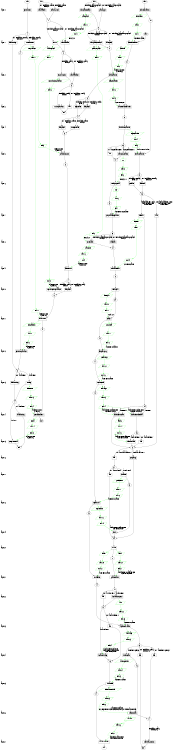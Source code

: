 digraph state_graph {
	rankdir=TB;
	size="8,5;"
	
	/* Layers */
	layer_0 [shape=plaintext, label="layer 0"];
	layer_0_b [style=invis, shape=point];
	layer_0_a [style=invis, shape=point];
	layer_0_b -> layer_0 [style=invis];
	layer_0 -> layer_0_a [style=invis];
	layer_1 [shape=plaintext, label="layer 1"];
	layer_1_b [style=invis, shape=point];
	layer_1_a [style=invis, shape=point];
	layer_1_b -> layer_1 [style=invis];
	layer_1 -> layer_1_a [style=invis];
	layer_0_a -> layer_1_b [style=invis];
	layer_2 [shape=plaintext, label="layer 2"];
	layer_2_b [style=invis, shape=point];
	layer_2_a [style=invis, shape=point];
	layer_2_b -> layer_2 [style=invis];
	layer_2 -> layer_2_a [style=invis];
	layer_1_a -> layer_2_b [style=invis];
	layer_3 [shape=plaintext, label="layer 3"];
	layer_3_b [style=invis, shape=point];
	layer_3_a [style=invis, shape=point];
	layer_3_b -> layer_3 [style=invis];
	layer_3 -> layer_3_a [style=invis];
	layer_2_a -> layer_3_b [style=invis];
	layer_4 [shape=plaintext, label="layer 4"];
	layer_4_b [style=invis, shape=point];
	layer_4_a [style=invis, shape=point];
	layer_4_b -> layer_4 [style=invis];
	layer_4 -> layer_4_a [style=invis];
	layer_3_a -> layer_4_b [style=invis];
	layer_5 [shape=plaintext, label="layer 5"];
	layer_5_b [style=invis, shape=point];
	layer_5_a [style=invis, shape=point];
	layer_5_b -> layer_5 [style=invis];
	layer_5 -> layer_5_a [style=invis];
	layer_4_a -> layer_5_b [style=invis];
	layer_6 [shape=plaintext, label="layer 6"];
	layer_6_b [style=invis, shape=point];
	layer_6_a [style=invis, shape=point];
	layer_6_b -> layer_6 [style=invis];
	layer_6 -> layer_6_a [style=invis];
	layer_5_a -> layer_6_b [style=invis];
	layer_7 [shape=plaintext, label="layer 7"];
	layer_7_b [style=invis, shape=point];
	layer_7_a [style=invis, shape=point];
	layer_7_b -> layer_7 [style=invis];
	layer_7 -> layer_7_a [style=invis];
	layer_6_a -> layer_7_b [style=invis];
	layer_8 [shape=plaintext, label="layer 8"];
	layer_8_b [style=invis, shape=point];
	layer_8_a [style=invis, shape=point];
	layer_8_b -> layer_8 [style=invis];
	layer_8 -> layer_8_a [style=invis];
	layer_7_a -> layer_8_b [style=invis];
	layer_9 [shape=plaintext, label="layer 9"];
	layer_9_b [style=invis, shape=point];
	layer_9_a [style=invis, shape=point];
	layer_9_b -> layer_9 [style=invis];
	layer_9 -> layer_9_a [style=invis];
	layer_8_a -> layer_9_b [style=invis];
	layer_10 [shape=plaintext, label="layer 10"];
	layer_10_b [style=invis, shape=point];
	layer_10_a [style=invis, shape=point];
	layer_10_b -> layer_10 [style=invis];
	layer_10 -> layer_10_a [style=invis];
	layer_9_a -> layer_10_b [style=invis];
	layer_11 [shape=plaintext, label="layer 11"];
	layer_11_b [style=invis, shape=point];
	layer_11_a [style=invis, shape=point];
	layer_11_b -> layer_11 [style=invis];
	layer_11 -> layer_11_a [style=invis];
	layer_10_a -> layer_11_b [style=invis];
	layer_12 [shape=plaintext, label="layer 12"];
	layer_12_b [style=invis, shape=point];
	layer_12_a [style=invis, shape=point];
	layer_12_b -> layer_12 [style=invis];
	layer_12 -> layer_12_a [style=invis];
	layer_11_a -> layer_12_b [style=invis];
	layer_13 [shape=plaintext, label="layer 13"];
	layer_13_b [style=invis, shape=point];
	layer_13_a [style=invis, shape=point];
	layer_13_b -> layer_13 [style=invis];
	layer_13 -> layer_13_a [style=invis];
	layer_12_a -> layer_13_b [style=invis];
	layer_14 [shape=plaintext, label="layer 14"];
	layer_14_b [style=invis, shape=point];
	layer_14_a [style=invis, shape=point];
	layer_14_b -> layer_14 [style=invis];
	layer_14 -> layer_14_a [style=invis];
	layer_13_a -> layer_14_b [style=invis];
	layer_15 [shape=plaintext, label="layer 15"];
	layer_15_b [style=invis, shape=point];
	layer_15_a [style=invis, shape=point];
	layer_15_b -> layer_15 [style=invis];
	layer_15 -> layer_15_a [style=invis];
	layer_14_a -> layer_15_b [style=invis];
	layer_16 [shape=plaintext, label="layer 16"];
	layer_16_b [style=invis, shape=point];
	layer_16_a [style=invis, shape=point];
	layer_16_b -> layer_16 [style=invis];
	layer_16 -> layer_16_a [style=invis];
	layer_15_a -> layer_16_b [style=invis];
	layer_17 [shape=plaintext, label="layer 17"];
	layer_17_b [style=invis, shape=point];
	layer_17_a [style=invis, shape=point];
	layer_17_b -> layer_17 [style=invis];
	layer_17 -> layer_17_a [style=invis];
	layer_16_a -> layer_17_b [style=invis];
	layer_18 [shape=plaintext, label="layer 18"];
	layer_18_b [style=invis, shape=point];
	layer_18_a [style=invis, shape=point];
	layer_18_b -> layer_18 [style=invis];
	layer_18 -> layer_18_a [style=invis];
	layer_17_a -> layer_18_b [style=invis];
	layer_19 [shape=plaintext, label="layer 19"];
	layer_19_b [style=invis, shape=point];
	layer_19_a [style=invis, shape=point];
	layer_19_b -> layer_19 [style=invis];
	layer_19 -> layer_19_a [style=invis];
	layer_18_a -> layer_19_b [style=invis];
	layer_20 [shape=plaintext, label="layer 20"];
	layer_20_b [style=invis, shape=point];
	layer_20_a [style=invis, shape=point];
	layer_20_b -> layer_20 [style=invis];
	layer_20 -> layer_20_a [style=invis];
	layer_19_a -> layer_20_b [style=invis];
	layer_21 [shape=plaintext, label="layer 21"];
	layer_21_b [style=invis, shape=point];
	layer_21_a [style=invis, shape=point];
	layer_21_b -> layer_21 [style=invis];
	layer_21 -> layer_21_a [style=invis];
	layer_20_a -> layer_21_b [style=invis];
	layer_22 [shape=plaintext, label="layer 22"];
	layer_22_b [style=invis, shape=point];
	layer_22_a [style=invis, shape=point];
	layer_22_b -> layer_22 [style=invis];
	layer_22 -> layer_22_a [style=invis];
	layer_21_a -> layer_22_b [style=invis];
	layer_23 [shape=plaintext, label="layer 23"];
	layer_23_b [style=invis, shape=point];
	layer_23_a [style=invis, shape=point];
	layer_23_b -> layer_23 [style=invis];
	layer_23 -> layer_23_a [style=invis];
	layer_22_a -> layer_23_b [style=invis];
	layer_24 [shape=plaintext, label="layer 24"];
	layer_24_b [style=invis, shape=point];
	layer_24_a [style=invis, shape=point];
	layer_24_b -> layer_24 [style=invis];
	layer_24 -> layer_24_a [style=invis];
	layer_23_a -> layer_24_b [style=invis];
	layer_25 [shape=plaintext, label="layer 25"];
	layer_25_b [style=invis, shape=point];
	layer_25_a [style=invis, shape=point];
	layer_25_b -> layer_25 [style=invis];
	layer_25 -> layer_25_a [style=invis];
	layer_24_a -> layer_25_b [style=invis];
	layer_26 [shape=plaintext, label="layer 26"];
	layer_26_b [style=invis, shape=point];
	layer_26_a [style=invis, shape=point];
	layer_26_b -> layer_26 [style=invis];
	layer_26 -> layer_26_a [style=invis];
	layer_25_a -> layer_26_b [style=invis];
	layer_27 [shape=plaintext, label="layer 27"];
	layer_27_b [style=invis, shape=point];
	layer_27_a [style=invis, shape=point];
	layer_27_b -> layer_27 [style=invis];
	layer_27 -> layer_27_a [style=invis];
	layer_26_a -> layer_27_b [style=invis];
	
	/* States */
	indv_end [label = "end"]
	indv_14 [label = "14"]
	indv_13 [label = "13"]
	indv_12 [label = "12"]
	indv_11 [label = "11"]
	indv_10 [label = "10"]
	indv_08 [label = "08"]
	indv_07 [label = "07"]
	indv_09 [label = "09"]
	indv_05 [label = "05"]
	indv_06 [label = "06"]
	indv_04 [label = "04"]
	indv_03 [label = "03"]
	indv_02 [label = "02"]
	indv_01 [label = "01"]
	indv_start [label = "start"]
	clan_end [label = "end"]
	clan_17 [label = "17"]
	clan_16 [label = "16"]
	clan_15 [label = "15"]
	clan_14 [label = "14"]
	clan_13 [label = "13"]
	clan_12 [label = "12"]
	clan_11 [label = "11"]
	clan_10 [label = "10"]
	clan_09 [label = "09"]
	clan_08 [label = "08"]
	clan_07 [label = "07"]
	clan_06 [label = "06"]
	clan_05 [label = "05"]
	clan_04 [label = "04"]
	clan_03 [label = "03"]
	clan_02 [label = "02"]
	clan_01 [label = "01"]
	clan_start [label = "start"]
	patch_end [label = "end"]
	patch_9 [label = "9"]
	patch_8 [label = "8"]
	patch_7 [label = "7"]
	patch_6 [label = "6"]
	patch_5 [label = "5"]
	patch_4 [label = "4"]
	patch_3 [label = "3"]
	patch_2 [label = "2"]
	patch_1 [label = "1"]
	patch_start [label = "start"]
	manada_guanacos_end [label = "end"]
	manada_guanacos_3 [label = "3"]
	manada_guanacos_2 [label = "2"]
	manada_guanacos_1 [label = "1"]
	manada_guanacos_start [label = "start"]
	hunting_end [label = "end"]
	hunting_4 [label = "4"]
	hunting_3 [label = "3"]
	hunting_2 [label = "2"]
	hunting_1 [label = "1"]
	hunting_start [label = "start"]
	
	/* Functions */
	indv_indvInformation_start_01 [label = "indvInformation", shape = rect]
	indv_extractcalories_01_02 [label = "extractcalories", shape = rect]
	indv_getolder_02_03 [label = "getolder", shape = rect]
	indv_idle_indv_02_03 [label = "idle_indv", shape = rect]
	indv_freeIndv_03_04 [label = "freeIndv", shape = rect]
	indv_idle_03_06 [label = "idle", shape = rect]
	indv_casamiento_female_04_05 [label = "casamiento_female", shape = rect]
	indv_casamiento_male_04_06 [label = "casamiento_male", shape = rect]
	indv_info_husband_05_06 [label = "info_husband", shape = rect]
	indv_idle_05_06 [label = "idle", shape = rect]
	indv_pregnancy_06_09 [label = "pregnancy", shape = rect]
	indv_idle_06_07 [label = "idle", shape = rect]
	indv_child_inf_07_08 [label = "child_inf", shape = rect]
	indv_idle_07_09 [label = "idle", shape = rect]
	indv_birth_08_09 [label = "birth", shape = rect]
	indv_survive_09_10 [label = "survive", shape = rect]
	indv_update_status_10_11 [label = "update_status", shape = rect]
	indv_husband_request_11_12 [label = "husband_request", shape = rect]
	indv_idle_11_12 [label = "idle", shape = rect]
	indv_local_marriage_12_13 [label = "local_marriage", shape = rect]
	indv_idle_12_13 [label = "idle", shape = rect]
	indv_dividir_info_13_14 [label = "dividir_info", shape = rect]
	indv_dividir_transfer_14_end [label = "dividir_transfer", shape = rect]
	clan_clan_Information_start_01 [label = "clan_Information", shape = rect]
	clan_clan_extract_calories_01_02 [label = "clan_extract_calories", shape = rect]
	clan_distribute_calories_02_03 [label = "distribute_calories", shape = rect]
	clan_start_cooperation_03_04 [label = "start_cooperation", shape = rect]
	clan_idle_03_04 [label = "idle", shape = rect]
	clan_send_proposal_04_05 [label = "send_proposal", shape = rect]
	clan_proposal_acceptation_05_06 [label = "proposal_acceptation", shape = rect]
	clan_move_clan_06_07 [label = "move_clan", shape = rect]
	clan_idle_clan_06_07 [label = "idle_clan", shape = rect]
	clan_marriable_indv_07_08 [label = "marriable_indv", shape = rect]
	clan_send_girls_08_09 [label = "send_girls", shape = rect]
	clan_match_09_10 [label = "match", shape = rect]
	clan_aceptar_prop_10_11 [label = "aceptar_prop", shape = rect]
	clan_recive_conf_11_12 [label = "recive_conf", shape = rect]
	clan_repartir_id_12_13 [label = "repartir_id", shape = rect]
	clan_new_leader_13_14 [label = "new_leader", shape = rect]
	clan_again_marriable_14_15 [label = "again_marriable", shape = rect]
	clan_dividir_clan_15_16 [label = "dividir_clan", shape = rect]
	clan_idle_15_17 [label = "idle", shape = rect]
	clan_creacion_clan_16_17 [label = "creacion_clan", shape = rect]
	clan_vocabulary_review_17_end [label = "vocabulary_review", shape = rect]
	clan_idle_15_end [label = "idle", shape = rect]
	patch_patchtype_start_1 [label = "patchtype", shape = rect]
	patch_infoClansInPatch_start_1 [label = "infoClansInPatch", shape = rect]
	patch_idle_patch_1_2 [label = "idle_patch", shape = rect]
	patch_infoGuanacosPatch_1_2 [label = "infoGuanacosPatch", shape = rect]
	patch_patchcalories_2_3 [label = "patchcalories", shape = rect]
	patch_regenerate_3_4 [label = "regenerate", shape = rect]
	patch_idle_patch_3_4 [label = "idle_patch", shape = rect]
	patch_snregenerate_4_5 [label = "snregenerate", shape = rect]
	patch_idle_patch_4_5 [label = "idle_patch", shape = rect]
	patch_guanacos_move_5_6 [label = "guanacos_move", shape = rect]
	patch_clans_move_6_7 [label = "clans_move", shape = rect]
	patch_reproduccion_guanacos_7_8 [label = "reproduccion_guanacos", shape = rect]
	patch_idle_patch_7_8 [label = "idle_patch", shape = rect]
	patch_info_hunters_8_9 [label = "info_hunters", shape = rect]
	patch_give_calHunters_9_end [label = "give_calHunters", shape = rect]
	manada_guanacos_manadaInfo_start_1 [label = "manadaInfo", shape = rect]
	manada_guanacos_seasonSwitch_start_1 [label = "seasonSwitch", shape = rect]
	manada_guanacos_manada_idle_1_2 [label = "manada_idle", shape = rect]
	manada_guanacos_move_1_2 [label = "move", shape = rect]
	manada_guanacos_reproduccion_2_3 [label = "reproduccion", shape = rect]
	manada_guanacos_manada_idle2_2_3 [label = "manada_idle2", shape = rect]
	manada_guanacos_surviveGuanacos_3_end [label = "surviveGuanacos", shape = rect]
	manada_guanacos_idle_3_end [label = "idle", shape = rect]
	hunting_get_hunters_start_1 [label = "get_hunters", shape = rect]
	hunting_move_hunters_1_2 [label = "move_hunters", shape = rect]
	hunting_idle_hunting_1_3 [label = "idle_hunting", shape = rect]
	hunting_get_numGuanacos_2_3 [label = "get_numGuanacos", shape = rect]
	hunting_hunting_3_4 [label = "hunting", shape = rect]
	hunting_idle_hunting_3_4 [label = "idle_hunting", shape = rect]
	hunting_comprove_end_4_end [label = "comprove_end", shape = rect]
	hunting_idle_hunting_4_end [label = "idle_hunting", shape = rect]
	
	/* Message types */
	information_message [ label = "information" color="#00ff00" shape = parallelogram];
	information_message -> information_message_start_0 [ color="#00ff00" ];
	information_message_start_0 [ label = "start 0" color="#00ff00" shape = parallelogram];
	information_message_start_0 -> information_message_end_0 [ color="#00ff00" ];
	information_message_end_0 [ label = "end 1" color="#00ff00" shape = parallelogram];
	information_message_end_0 -> clan_clan_Information_start_01 [ color="#00ff00" label = "a.cID EQ m.clanID" ];
	indgetcalories_message [ label = "indgetcalories" color="#00ff00" shape = parallelogram];
	indgetcalories_message -> indgetcalories_message_start_0 [ color="#00ff00" ];
	indgetcalories_message_start_0 [ label = "start 4" color="#00ff00" shape = parallelogram];
	indgetcalories_message_start_0 -> indgetcalories_message_end_0 [ color="#00ff00" ];
	indgetcalories_message_end_0 [ label = "end 5" color="#00ff00" shape = parallelogram];
	indgetcalories_message_end_0 -> indv_extractcalories_01_02 [ color="#00ff00" label = "a.indvID EQ m.indvID" ];
	leader_message [ label = "leader" color="#00ff00" shape = parallelogram];
	leader_message -> leader_message_start_0 [ color="#00ff00" ];
	leader_message_start_0 [ label = "start 20" color="#00ff00" shape = parallelogram];
	leader_message_start_0 -> leader_message_end_0 [ color="#00ff00" ];
	leader_message_end_0 [ label = "end 21" color="#00ff00" shape = parallelogram];
	leader_message_end_0 -> clan_new_leader_13_14 [ color="#00ff00" label = "a.cID EQ m.clanID" ];
	ancestor_message [ label = "ancestor" color="#00ff00" shape = parallelogram];
	ancestor_message -> ancestor_message_start_0 [ color="#00ff00" ];
	ancestor_message_start_0 [ label = "start 7" color="#00ff00" shape = parallelogram];
	ancestor_message_start_0 -> ancestor_message_end_0 [ color="#00ff00" ];
	ancestor_message_end_0 [ label = "end 9" color="#00ff00" shape = parallelogram];
	ancestor_message_end_0 -> clan_marriable_indv_07_08 [ color="#00ff00" label = "a.cID EQ m.clanID" ];
	peticionID_message [ label = "peticionID" color="#00ff00" shape = parallelogram];
	peticionID_message -> peticionID_message_start_0 [ color="#00ff00" ];
	peticionID_message_start_0 [ label = "start 17" color="#00ff00" shape = parallelogram];
	peticionID_message_start_0 -> peticionID_message_end_0 [ color="#00ff00" ];
	peticionID_message_end_0 [ label = "end 18" color="#00ff00" shape = parallelogram];
	peticionID_message_end_0 -> clan_repartir_id_12_13 [ color="#00ff00" label = "a.cID EQ m.clanID" ];
	family_message [ label = "family" color="#00ff00" shape = parallelogram];
	family_message -> family_message_start_0 [ color="#00ff00" ];
	family_message_start_0 [ label = "start 14" color="#00ff00" shape = parallelogram];
	family_message_start_0 -> family_message_end_0 [ color="#00ff00" ];
	family_message_end_0 [ label = "end 15" color="#00ff00" shape = parallelogram];
	family_message_end_0 -> indv_info_husband_05_06 [ color="#00ff00" label = "a.indvID EQ m.wife AND\na.cID EQ m.clanID" ];
	death_message [ label = "death" color="#00ff00" shape = parallelogram];
	death_message -> death_message_start_0 [ color="#00ff00" ];
	death_message_start_0 [ label = "start 20" color="#00ff00" shape = parallelogram];
	death_message_start_0 -> death_message_end_0 [ color="#00ff00" ];
	death_message_end_0 [ label = "end 21" color="#00ff00" shape = parallelogram];
	death_message_end_0 -> indv_update_status_10_11 [ color="#00ff00" label = "a.indvID EQ m.parejaID AND\na.cID EQ m.clanID" ];
	widow_message [ label = "widow" color="#00ff00" shape = parallelogram];
	widow_message -> widow_message_start_0 [ color="#00ff00" ];
	widow_message_start_0 [ label = "start 22" color="#00ff00" shape = parallelogram];
	widow_message_start_0 -> widow_message_end_0 [ color="#00ff00" ];
	widow_message_end_0 [ label = "end 23" color="#00ff00" shape = parallelogram];
	widow_message_end_0 -> clan_again_marriable_14_15 [ color="#00ff00" label = "a.cID EQ m.clanID" ];
	informationDivide_message [ label = "informationDivide" color="#00ff00" shape = parallelogram];
	informationDivide_message -> informationDivide_message_start_0 [ color="#00ff00" ];
	informationDivide_message_start_0 [ label = "start 25" color="#00ff00" shape = parallelogram];
	informationDivide_message_start_0 -> informationDivide_message_end_0 [ color="#00ff00" ];
	informationDivide_message_end_0 [ label = "end 26" color="#00ff00" shape = parallelogram];
	informationDivide_message_end_0 -> clan_creacion_clan_16_17 [ color="#00ff00" label = "a.cID EQ m.clanID\nsort: FLAME_sort_clan_creacion_clan_16_17_informationDivide" ];
	clan_info_message [ label = "clan_info" color="#00ff00" shape = parallelogram];
	clan_info_message -> clan_info_message_start_0 [ color="#00ff00" ];
	clan_info_message_start_0 [ label = "start 1" color="#00ff00" shape = parallelogram];
	clan_info_message_start_0 -> clan_info_message_end_0 [ color="#00ff00" ];
	clan_info_message_end_0 [ label = "end 2" color="#00ff00" shape = parallelogram];
	clan_info_message_end_0 -> patch_patchcalories_2_3 [ color="#00ff00" label = "a.x EQ m.px AND\na.y EQ m.py" ];
	clangetcalories_message [ label = "clangetcalories" color="#00ff00" shape = parallelogram];
	clangetcalories_message -> clangetcalories_message_start_0 [ color="#00ff00" ];
	clangetcalories_message_start_0 [ label = "start 2" color="#00ff00" shape = parallelogram];
	clangetcalories_message_start_0 -> clangetcalories_message_end_0 [ color="#00ff00" ];
	clangetcalories_message_end_0 [ label = "end 3" color="#00ff00" shape = parallelogram];
	clangetcalories_message_end_0 -> clan_clan_extract_calories_01_02 [ color="#00ff00" label = "a.cID EQ m.cID" ];
	freeGirls_message [ label = "freeGirls" color="#00ff00" shape = parallelogram];
	freeGirls_message -> freeGirls_message_start_0 [ color="#00ff00" ];
	freeGirls_message_start_0 [ label = "start 10" color="#00ff00" shape = parallelogram];
	freeGirls_message_start_0 -> freeGirls_message_end_0 [ color="#00ff00" ];
	freeGirls_message_end_0 [ label = "end 11" color="#00ff00" shape = parallelogram];
	freeGirls_message_end_0 -> clan_match_09_10 [ color="#00ff00" label = "Box2d: 2.0" ];
	propuesta_message [ label = "propuesta" color="#00ff00" shape = parallelogram];
	propuesta_message -> propuesta_message_start_0 [ color="#00ff00" ];
	propuesta_message_start_0 [ label = "start 11" color="#00ff00" shape = parallelogram];
	propuesta_message_start_0 -> propuesta_message_end_0 [ color="#00ff00" ];
	propuesta_message_end_0 [ label = "end 12" color="#00ff00" shape = parallelogram];
	propuesta_message_end_0 -> clan_aceptar_prop_10_11 [ color="#00ff00" label = "a.cID EQ m.dclanID" ];
	confirProp_message [ label = "confirProp" color="#00ff00" shape = parallelogram];
	confirProp_message -> confirProp_message_start_0 [ color="#00ff00" ];
	confirProp_message_start_0 [ label = "start 12" color="#00ff00" shape = parallelogram];
	confirProp_message_start_0 -> confirProp_message_end_0 [ color="#00ff00" ];
	confirProp_message_end_0 [ label = "end 13" color="#00ff00" shape = parallelogram];
	confirProp_message_end_0 -> clan_recive_conf_11_12 [ color="#00ff00" label = "a.cID EQ m.clanID" ];
	marriage_message [ label = "marriage" color="#00ff00" shape = parallelogram];
	marriage_message -> marriage_message_start_0 [ color="#00ff00" ];
	marriage_message_start_0 [ label = "start 13" color="#00ff00" shape = parallelogram];
	marriage_message_start_0 -> marriage_message_end_0 [ color="#00ff00" ];
	marriage_message_end_0 [ label = "end 14" color="#00ff00" shape = parallelogram];
	marriage_message_end_0 -> indv_casamiento_female_04_05 [ color="#00ff00" label = "a.indvID EQ m.girlID AND\na.cID EQ m.oclanID" ];
	marriage_message_end_0 -> indv_casamiento_male_04_06 [ color="#00ff00" label = "a.indvID EQ m.manID AND\na.cID EQ m.clanID" ];
	respuestaID_message [ label = "respuestaID" color="#00ff00" shape = parallelogram];
	respuestaID_message -> respuestaID_message_start_0 [ color="#00ff00" ];
	respuestaID_message_start_0 [ label = "start 18" color="#00ff00" shape = parallelogram];
	respuestaID_message_start_0 -> respuestaID_message_end_0 [ color="#00ff00" ];
	respuestaID_message_end_0 [ label = "end 19" color="#00ff00" shape = parallelogram];
	respuestaID_message_end_0 -> indv_birth_08_09 [ color="#00ff00" label = "a.indvID EQ m.indvID AND\na.cID EQ m.clanID" ];
	lmarriage_message [ label = "lmarriage" color="#00ff00" shape = parallelogram];
	lmarriage_message -> lmarriage_message_start_0 [ color="#00ff00" ];
	lmarriage_message_start_0 [ label = "start 23" color="#00ff00" shape = parallelogram];
	lmarriage_message_start_0 -> lmarriage_message_end_0 [ color="#00ff00" ];
	lmarriage_message_end_0 [ label = "end 24" color="#00ff00" shape = parallelogram];
	lmarriage_message_end_0 -> indv_local_marriage_12_13 [ color="#00ff00" label = "a.indvID EQ m.girlID OR\na.indvID EQ m.manID AND\na.cID EQ m.clanID" ];
	warningDivide_message [ label = "warningDivide" color="#00ff00" shape = parallelogram];
	warningDivide_message -> warningDivide_message_start_0 [ color="#00ff00" ];
	warningDivide_message_start_0 [ label = "start 24" color="#00ff00" shape = parallelogram];
	warningDivide_message_start_0 -> warningDivide_message_end_0 [ color="#00ff00" ];
	warningDivide_message_end_0 [ label = "end 25" color="#00ff00" shape = parallelogram];
	warningDivide_message_end_0 -> indv_dividir_info_13_14 [ color="#00ff00" label = "a.cID EQ m.clanID" ];
	transfer_message [ label = "transfer" color="#00ff00" shape = parallelogram];
	transfer_message -> transfer_message_start_0 [ color="#00ff00" ];
	transfer_message_start_0 [ label = "start 26" color="#00ff00" shape = parallelogram];
	transfer_message_start_0 -> transfer_message_end_0 [ color="#00ff00" ];
	transfer_message_end_0 [ label = "end 27" color="#00ff00" shape = parallelogram];
	transfer_message_end_0 -> indv_dividir_transfer_14_end [ color="#00ff00" label = "a.cID EQ m.clanID AND\na.indvID EQ m.indvID" ];
	clanmove_message [ label = "clanmove" color="#00ff00" shape = parallelogram];
	clanmove_message -> clanmove_message_start_0 [ color="#00ff00" ];
	clanmove_message_start_0 [ label = "start 8" color="#00ff00" shape = parallelogram];
	clanmove_message_start_0 -> clanmove_message_end_0 [ color="#00ff00" ];
	clanmove_message_end_0 [ label = "end 9" color="#00ff00" shape = parallelogram];
	clanmove_message_end_0 -> patch_clans_move_6_7 [ color="#00ff00" label = "a.x EQ m.x AND\na.y EQ m.y" ];
	xxx_message [ label = "xxx" color="#00ff00" shape = parallelogram];
	xxx_message -> xxx_message_start_0 [ color="#00ff00" ];
	xxx_message_start_0 [ label = "start 5" color="#00ff00" shape = parallelogram];
	xxx_message_start_0 -> xxx_message_end_0 [ color="#00ff00" ];
	xxx_message_end_0 [ label = "end 6" color="#00ff00" shape = parallelogram];
	xxx_message_end_0 -> clan_send_proposal_04_05 [ color="#00ff00" label = "Box2d: 2.0" ];
	yyy_message [ label = "yyy" color="#00ff00" shape = parallelogram];
	yyy_message -> yyy_message_start_0 [ color="#00ff00" ];
	yyy_message_start_0 [ label = "start 6" color="#00ff00" shape = parallelogram];
	yyy_message_start_0 -> yyy_message_end_0 [ color="#00ff00" ];
	yyy_message_end_0 [ label = "end 7" color="#00ff00" shape = parallelogram];
	yyy_message_end_0 -> clan_proposal_acceptation_05_06 [ color="#00ff00" label = "a.cID EQ m.coopClanID" ];
	clanspatch_message [ label = "clanspatch" color="#00ff00" shape = parallelogram];
	clanspatch_message -> clanspatch_message_start_0 [ color="#00ff00" ];
	clanspatch_message_start_0 [ label = "start 0" color="#00ff00" shape = parallelogram];
	clanspatch_message_start_0 -> clanspatch_message_end_0 [ color="#00ff00" ];
	clanspatch_message_end_0 [ label = "end 1" color="#00ff00" shape = parallelogram];
	clanspatch_message_end_0 -> manada_guanacos_move_1_2 [ color="#00ff00" label = "Box2d: 2.0" ];
	guanacospatch_message [ label = "guanacospatch" color="#00ff00" shape = parallelogram];
	guanacospatch_message -> guanacospatch_message_start_0 [ color="#00ff00" ];
	guanacospatch_message_start_0 [ label = "start 1" color="#00ff00" shape = parallelogram];
	guanacospatch_message_start_0 -> guanacospatch_message_end_0 [ color="#00ff00" ];
	guanacospatch_message_end_0 [ label = "end 8" color="#00ff00" shape = parallelogram];
	guanacospatch_message_end_0 -> clan_move_clan_06_07 [ color="#00ff00" label = "Box2d: 2.0" ];
	infoGuanacos_message [ label = "infoGuanacos" color="#00ff00" shape = parallelogram];
	infoGuanacos_message -> infoGuanacos_message_start_0 [ color="#00ff00" ];
	infoGuanacos_message_start_0 [ label = "start 11" color="#00ff00" shape = parallelogram];
	infoGuanacos_message_start_0 -> infoGuanacos_message_end_0 [ color="#00ff00" ];
	infoGuanacos_message_end_0 [ label = "end 12" color="#00ff00" shape = parallelogram];
	infoGuanacos_message_end_0 -> hunting_get_numGuanacos_2_3 [ color="#00ff00" label = "a.x EQ m.x AND\na.y EQ m.y" ];
	repCal_message [ label = "repCal" color="#00ff00" shape = parallelogram];
	repCal_message -> repCal_message_start_0 [ color="#00ff00" ];
	repCal_message_start_0 [ label = "start 14" color="#00ff00" shape = parallelogram];
	repCal_message_start_0 -> repCal_message_end_0 [ color="#00ff00" ];
	repCal_message_end_0 [ label = "end 15" color="#00ff00" shape = parallelogram];
	repCal_message_end_0 -> hunting_comprove_end_4_end [ color="#00ff00" label = "a.x EQ m.x AND\na.y EQ m.y" ];
	adultospatch_message [ label = "adultospatch" color="#00ff00" shape = parallelogram];
	adultospatch_message -> adultospatch_message_start_0 [ color="#00ff00" ];
	adultospatch_message_start_0 [ label = "start 1" color="#00ff00" shape = parallelogram];
	adultospatch_message_start_0 -> adultospatch_message_end_0 [ color="#00ff00" ];
	adultospatch_message_end_0 [ label = "end 5" color="#00ff00" shape = parallelogram];
	adultospatch_message_end_0 -> patch_guanacos_move_5_6 [ color="#00ff00" label = "a.x EQ m.x AND\na.y EQ m.y" ];
	reproduccionguanacos_message [ label = "reproduccionguanacos" color="#00ff00" shape = parallelogram];
	reproduccionguanacos_message -> reproduccionguanacos_message_start_0 [ color="#00ff00" ];
	reproduccionguanacos_message_start_0 [ label = "start 2" color="#00ff00" shape = parallelogram];
	reproduccionguanacos_message_start_0 -> reproduccionguanacos_message_end_0 [ color="#00ff00" ];
	reproduccionguanacos_message_end_0 [ label = "end 10" color="#00ff00" shape = parallelogram];
	reproduccionguanacos_message_end_0 -> patch_reproduccion_guanacos_7_8 [ color="#00ff00" label = "a.x EQ m.x AND\na.y EQ m.y" ];
	numGuanacos_message [ label = "numGuanacos" color="#00ff00" shape = parallelogram];
	numGuanacos_message -> numGuanacos_message_start_0 [ color="#00ff00" ];
	numGuanacos_message_start_0 [ label = "start 1" color="#00ff00" shape = parallelogram];
	numGuanacos_message_start_0 -> numGuanacos_message_end_0 [ color="#00ff00" ];
	numGuanacos_message_end_0 [ label = "end 11" color="#00ff00" shape = parallelogram];
	numGuanacos_message_end_0 -> patch_info_hunters_8_9 [ color="#00ff00" label = "a.x EQ m.x AND\na.y EQ m.y" ];
	infoHunter_message [ label = "infoHunter" color="#00ff00" shape = parallelogram];
	infoHunter_message -> infoHunter_message_start_0 [ color="#00ff00" ];
	infoHunter_message_start_0 [ label = "start 13" color="#00ff00" shape = parallelogram];
	infoHunter_message_start_0 -> infoHunter_message_end_0 [ color="#00ff00" ];
	infoHunter_message_end_0 [ label = "end 14" color="#00ff00" shape = parallelogram];
	infoHunter_message_end_0 -> patch_give_calHunters_9_end [ color="#00ff00" label = "a.x EQ m.x AND\na.y EQ m.y" ];
	
	/* Transitions */
	indv_start -> indv_indvInformation_start_01;
	indv_indvInformation_start_01 -> indv_01;
	indv_01 -> indv_extractcalories_01_02;
	indv_extractcalories_01_02 -> indv_02;
	indv_02 -> indv_getolder_02_03 [ label = "Periodicity: monthly\nPhase: 29"];
	indv_getolder_02_03 -> indv_03;
	indv_02 -> indv_idle_indv_02_03 [ label = "not ( Periodicity: monthly\nPhase: 29 )"];
	indv_idle_indv_02_03 -> indv_03;
	indv_03 -> indv_freeIndv_03_04 [ label = "a.marriable EQ 1 AND\na.married EQ 0 AND\na.widow EQ 0"];
	indv_freeIndv_03_04 -> indv_04;
	indv_03 -> indv_idle_03_06 [ label = "not ( a.marriable EQ 1 AND\na.married EQ 0 AND\na.widow EQ 0 )"];
	indv_idle_03_06 -> indv_06;
	indv_04 -> indv_casamiento_female_04_05 [ label = "a.sex EQ 1"];
	indv_casamiento_female_04_05 -> indv_05;
	indv_04 -> indv_casamiento_male_04_06 [ label = "a.sex EQ 0"];
	indv_casamiento_male_04_06 -> indv_06;
	indv_05 -> indv_info_husband_05_06 [ label = "a.married EQ 1"];
	indv_info_husband_05_06 -> indv_06;
	indv_05 -> indv_idle_05_06 [ label = "not ( a.married EQ 1 )"];
	indv_idle_05_06 -> indv_06;
	indv_06 -> indv_pregnancy_06_09 [ label = "a.embarazable EQ 1"];
	indv_pregnancy_06_09 -> indv_09;
	indv_06 -> indv_idle_06_07 [ label = "not ( a.embarazable EQ 1 )"];
	indv_idle_06_07 -> indv_07;
	indv_07 -> indv_child_inf_07_08 [ label = "a.month EQ 9"];
	indv_child_inf_07_08 -> indv_08;
	indv_07 -> indv_idle_07_09 [ label = "not ( a.month EQ 9 )"];
	indv_idle_07_09 -> indv_09;
	indv_08 -> indv_birth_08_09;
	indv_birth_08_09 -> indv_09;
	indv_09 -> indv_survive_09_10;
	indv_survive_09_10 -> indv_10;
	indv_10 -> indv_update_status_10_11;
	indv_update_status_10_11 -> indv_11;
	indv_11 -> indv_husband_request_11_12 [ label = "a.widow EQ 1"];
	indv_husband_request_11_12 -> indv_12;
	indv_11 -> indv_idle_11_12 [ label = "not ( a.widow EQ 1 )"];
	indv_idle_11_12 -> indv_12;
	indv_12 -> indv_local_marriage_12_13 [ label = "a.married EQ 0"];
	indv_local_marriage_12_13 -> indv_13;
	indv_12 -> indv_idle_12_13 [ label = "not ( a.married EQ 0 )"];
	indv_idle_12_13 -> indv_13;
	indv_13 -> indv_dividir_info_13_14;
	indv_dividir_info_13_14 -> indv_14;
	indv_14 -> indv_dividir_transfer_14_end;
	indv_dividir_transfer_14_end -> indv_end;
	clan_start -> clan_clan_Information_start_01;
	clan_clan_Information_start_01 -> clan_01;
	clan_01 -> clan_clan_extract_calories_01_02;
	clan_clan_extract_calories_01_02 -> clan_02;
	clan_02 -> clan_distribute_calories_02_03;
	clan_distribute_calories_02_03 -> clan_03;
	clan_03 -> clan_start_cooperation_03_04 [ label = "a.cooperation EQ 1"];
	clan_start_cooperation_03_04 -> clan_04;
	clan_03 -> clan_idle_03_04 [ label = "not ( a.cooperation EQ 1 )"];
	clan_idle_03_04 -> clan_04;
	clan_04 -> clan_send_proposal_04_05;
	clan_send_proposal_04_05 -> clan_05;
	clan_05 -> clan_proposal_acceptation_05_06;
	clan_proposal_acceptation_05_06 -> clan_06;
	clan_06 -> clan_move_clan_06_07 [ label = "Periodicity: clan_dias_por_patch\nPhase: 0"];
	clan_move_clan_06_07 -> clan_07;
	clan_06 -> clan_idle_clan_06_07 [ label = "not ( Periodicity: clan_dias_por_patch\nPhase: 0 )"];
	clan_idle_clan_06_07 -> clan_07;
	clan_07 -> clan_marriable_indv_07_08;
	clan_marriable_indv_07_08 -> clan_08;
	clan_08 -> clan_send_girls_08_09;
	clan_send_girls_08_09 -> clan_09;
	clan_09 -> clan_match_09_10;
	clan_match_09_10 -> clan_10;
	clan_10 -> clan_aceptar_prop_10_11;
	clan_aceptar_prop_10_11 -> clan_11;
	clan_11 -> clan_recive_conf_11_12;
	clan_recive_conf_11_12 -> clan_12;
	clan_12 -> clan_repartir_id_12_13;
	clan_repartir_id_12_13 -> clan_13;
	clan_13 -> clan_new_leader_13_14;
	clan_new_leader_13_14 -> clan_14;
	clan_14 -> clan_again_marriable_14_15;
	clan_again_marriable_14_15 -> clan_15;
	clan_15 -> clan_dividir_clan_15_16 [ label = "a.members GEQ 30"];
	clan_dividir_clan_15_16 -> clan_16;
	clan_15 -> clan_idle_15_17 [ label = "not ( a.members GEQ 30 )"];
	clan_idle_15_17 -> clan_17;
	clan_16 -> clan_creacion_clan_16_17;
	clan_creacion_clan_16_17 -> clan_17;
	clan_17 -> clan_vocabulary_review_17_end [ label = "Periodicity: yearly\nPhase: 348"];
	clan_vocabulary_review_17_end -> clan_end;
	clan_15 -> clan_idle_15_end [ label = "not ( Periodicity: yearly\nPhase: 348 )"];
	clan_idle_15_end -> clan_end;
	patch_start -> patch_patchtype_start_1 [ label = "not ( Periodicity: dias_por_patch\nPhase: 0 )"];
	patch_patchtype_start_1 -> patch_1;
	patch_start -> patch_infoClansInPatch_start_1 [ label = "Periodicity: dias_por_patch\nPhase: 0"];
	patch_infoClansInPatch_start_1 -> patch_1;
	patch_1 -> patch_idle_patch_1_2 [ label = "not ( Periodicity: clan_dias_por_patch\nPhase: 0 )"];
	patch_idle_patch_1_2 -> patch_2;
	patch_1 -> patch_infoGuanacosPatch_1_2 [ label = "Periodicity: clan_dias_por_patch\nPhase: 0"];
	patch_infoGuanacosPatch_1_2 -> patch_2;
	patch_2 -> patch_patchcalories_2_3;
	patch_patchcalories_2_3 -> patch_3;
	patch_3 -> patch_regenerate_3_4 [ label = "Periodicity: weekly\nPhase: 6"];
	patch_regenerate_3_4 -> patch_4;
	patch_3 -> patch_idle_patch_3_4 [ label = "not ( Periodicity: weekly\nPhase: 6 )"];
	patch_idle_patch_3_4 -> patch_4;
	patch_4 -> patch_snregenerate_4_5 [ label = "Periodicity: season\nPhase: 0"];
	patch_snregenerate_4_5 -> patch_5;
	patch_4 -> patch_idle_patch_4_5 [ label = "not ( Periodicity: season\nPhase: 0 )"];
	patch_idle_patch_4_5 -> patch_5;
	patch_5 -> patch_guanacos_move_5_6;
	patch_guanacos_move_5_6 -> patch_6;
	patch_6 -> patch_clans_move_6_7;
	patch_clans_move_6_7 -> patch_7;
	patch_7 -> patch_reproduccion_guanacos_7_8 [ label = "Periodicity: yearly\nPhase: 0"];
	patch_reproduccion_guanacos_7_8 -> patch_8;
	patch_7 -> patch_idle_patch_7_8 [ label = "not ( Periodicity: yearly\nPhase: 0 )"];
	patch_idle_patch_7_8 -> patch_8;
	patch_8 -> patch_info_hunters_8_9;
	patch_info_hunters_8_9 -> patch_9;
	patch_9 -> patch_give_calHunters_9_end;
	patch_give_calHunters_9_end -> patch_end;
	manada_guanacos_start -> manada_guanacos_manadaInfo_start_1 [ label = "not ( Periodicity: season\nPhase: 0 )"];
	manada_guanacos_manadaInfo_start_1 -> manada_guanacos_1;
	manada_guanacos_start -> manada_guanacos_seasonSwitch_start_1 [ label = "Periodicity: season\nPhase: 0"];
	manada_guanacos_seasonSwitch_start_1 -> manada_guanacos_1;
	manada_guanacos_1 -> manada_guanacos_manada_idle_1_2 [ label = "not ( Periodicity: dias_por_patch\nPhase: 0 )"];
	manada_guanacos_manada_idle_1_2 -> manada_guanacos_2;
	manada_guanacos_1 -> manada_guanacos_move_1_2 [ label = "Periodicity: dias_por_patch\nPhase: 0"];
	manada_guanacos_move_1_2 -> manada_guanacos_2;
	manada_guanacos_2 -> manada_guanacos_reproduccion_2_3 [ label = "Periodicity: yearly\nPhase: 0"];
	manada_guanacos_reproduccion_2_3 -> manada_guanacos_3;
	manada_guanacos_2 -> manada_guanacos_manada_idle2_2_3 [ label = "not ( Periodicity: yearly\nPhase: 0 )"];
	manada_guanacos_manada_idle2_2_3 -> manada_guanacos_3;
	manada_guanacos_3 -> manada_guanacos_surviveGuanacos_3_end [ label = "Periodicity: weekly\nPhase: 0"];
	manada_guanacos_surviveGuanacos_3_end -> manada_guanacos_end;
	manada_guanacos_3 -> manada_guanacos_idle_3_end [ label = "not ( Periodicity: weekly\nPhase: 0 )"];
	manada_guanacos_idle_3_end -> manada_guanacos_end;
	hunting_start -> hunting_get_hunters_start_1;
	hunting_get_hunters_start_1 -> hunting_1;
	hunting_1 -> hunting_move_hunters_1_2 [ label = "Periodicity: monthly\nPhase: 29"];
	hunting_move_hunters_1_2 -> hunting_2;
	hunting_1 -> hunting_idle_hunting_1_3 [ label = "not ( Periodicity: monthly\nPhase: 29 )"];
	hunting_idle_hunting_1_3 -> hunting_3;
	hunting_2 -> hunting_get_numGuanacos_2_3;
	hunting_get_numGuanacos_2_3 -> hunting_3;
	hunting_3 -> hunting_hunting_3_4 [ label = "a.start EQ 1"];
	hunting_hunting_3_4 -> hunting_4;
	hunting_3 -> hunting_idle_hunting_3_4 [ label = "not ( a.start EQ 1 )"];
	hunting_idle_hunting_3_4 -> hunting_4;
	hunting_4 -> hunting_comprove_end_4_end [ label = "a.end EQ 1"];
	hunting_comprove_end_4_end -> hunting_end;
	hunting_4 -> hunting_idle_hunting_4_end [ label = "not ( a.end EQ 1 )"];
	hunting_idle_hunting_4_end -> hunting_end;
	
	/* Communications */
	indv_indvInformation_start_01 -> information_message [ color="#00ff00" ];
	indv_freeIndv_03_04 -> ancestor_message [ color="#00ff00" ];
	indv_casamiento_male_04_06 -> family_message [ color="#00ff00" ];
	indv_child_inf_07_08 -> peticionID_message [ color="#00ff00" ];
	indv_survive_09_10 -> leader_message [ color="#00ff00" ];
	indv_survive_09_10 -> death_message [ color="#00ff00" ];
	indv_husband_request_11_12 -> widow_message [ color="#00ff00" ];
	indv_dividir_info_13_14 -> informationDivide_message [ color="#00ff00" ];
	clan_clan_Information_start_01 -> clan_info_message [ color="#00ff00" ];
	clan_distribute_calories_02_03 -> indgetcalories_message [ color="#00ff00" ];
	clan_start_cooperation_03_04 -> xxx_message [ color="#00ff00" ];
	clan_send_proposal_04_05 -> yyy_message [ color="#00ff00" ];
	clan_move_clan_06_07 -> clanmove_message [ color="#00ff00" ];
	clan_send_girls_08_09 -> freeGirls_message [ color="#00ff00" ];
	clan_match_09_10 -> propuesta_message [ color="#00ff00" ];
	clan_aceptar_prop_10_11 -> confirProp_message [ color="#00ff00" ];
	clan_recive_conf_11_12 -> marriage_message [ color="#00ff00" ];
	clan_repartir_id_12_13 -> respuestaID_message [ color="#00ff00" ];
	clan_again_marriable_14_15 -> lmarriage_message [ color="#00ff00" ];
	clan_dividir_clan_15_16 -> warningDivide_message [ color="#00ff00" ];
	clan_creacion_clan_16_17 -> transfer_message [ color="#00ff00" ];
	patch_infoClansInPatch_start_1 -> clanspatch_message [ color="#00ff00" ];
	patch_infoGuanacosPatch_1_2 -> guanacospatch_message [ color="#00ff00" ];
	patch_patchcalories_2_3 -> clangetcalories_message [ color="#00ff00" ];
	patch_info_hunters_8_9 -> infoGuanacos_message [ color="#00ff00" ];
	patch_give_calHunters_9_end -> repCal_message [ color="#00ff00" ];
	manada_guanacos_move_1_2 -> adultospatch_message [ color="#00ff00" ];
	manada_guanacos_reproduccion_2_3 -> reproduccionguanacos_message [ color="#00ff00" ];
	hunting_move_hunters_1_2 -> numGuanacos_message [ color="#00ff00" ];
	hunting_hunting_3_4 -> infoHunter_message [ color="#00ff00" ];
	{ rank=same; layer_0;  indv_indvInformation_start_01;  patch_patchtype_start_1;  patch_infoClansInPatch_start_1;  manada_guanacos_manadaInfo_start_1;  manada_guanacos_seasonSwitch_start_1;  hunting_get_hunters_start_1; }
	{ rank=same; layer_0_b; }
	{ rank=same; layer_0_a; information_message_start_0; clanspatch_message_start_0; }
	{ rank=same; layer_1;  clan_clan_Information_start_01;  patch_idle_patch_1_2;  patch_infoGuanacosPatch_1_2;  manada_guanacos_manada_idle_1_2;  manada_guanacos_move_1_2;  hunting_move_hunters_1_2;  hunting_idle_hunting_1_3; }
	{ rank=same; layer_1_b; information_message_end_0; clanspatch_message_end_0; }
	{ rank=same; layer_1_a; clan_info_message_start_0; guanacospatch_message_start_0; adultospatch_message_start_0; numGuanacos_message_start_0; }
	{ rank=same; layer_2;  patch_patchcalories_2_3;  manada_guanacos_reproduccion_2_3;  manada_guanacos_manada_idle2_2_3; }
	{ rank=same; layer_2_b; clan_info_message_end_0; }
	{ rank=same; layer_2_a; clangetcalories_message_start_0; reproduccionguanacos_message_start_0; }
	{ rank=same; layer_3;  clan_clan_extract_calories_01_02;  patch_regenerate_3_4;  patch_idle_patch_3_4;  manada_guanacos_surviveGuanacos_3_end;  manada_guanacos_idle_3_end; }
	{ rank=same; layer_3_b; clangetcalories_message_end_0; }
	{ rank=same; layer_3_a; }
	{ rank=same; layer_4;  clan_distribute_calories_02_03;  patch_snregenerate_4_5;  patch_idle_patch_4_5; }
	{ rank=same; layer_4_b; }
	{ rank=same; layer_4_a; indgetcalories_message_start_0; }
	{ rank=same; layer_5;  indv_extractcalories_01_02;  clan_start_cooperation_03_04;  clan_idle_03_04;  patch_guanacos_move_5_6; }
	{ rank=same; layer_5_b; indgetcalories_message_end_0; adultospatch_message_end_0; }
	{ rank=same; layer_5_a; xxx_message_start_0; }
	{ rank=same; layer_6;  indv_getolder_02_03;  indv_idle_indv_02_03;  clan_send_proposal_04_05; }
	{ rank=same; layer_6_b; xxx_message_end_0; }
	{ rank=same; layer_6_a; yyy_message_start_0; }
	{ rank=same; layer_7;  indv_freeIndv_03_04;  indv_idle_03_06;  clan_proposal_acceptation_05_06; }
	{ rank=same; layer_7_b; yyy_message_end_0; }
	{ rank=same; layer_7_a; ancestor_message_start_0; }
	{ rank=same; layer_8;  clan_move_clan_06_07;  clan_idle_clan_06_07; }
	{ rank=same; layer_8_b; guanacospatch_message_end_0; }
	{ rank=same; layer_8_a; clanmove_message_start_0; }
	{ rank=same; layer_9;  clan_marriable_indv_07_08;  patch_clans_move_6_7; }
	{ rank=same; layer_9_b; ancestor_message_end_0; clanmove_message_end_0; }
	{ rank=same; layer_9_a; }
	{ rank=same; layer_10;  clan_send_girls_08_09;  patch_reproduccion_guanacos_7_8;  patch_idle_patch_7_8; }
	{ rank=same; layer_10_b; reproduccionguanacos_message_end_0; }
	{ rank=same; layer_10_a; freeGirls_message_start_0; }
	{ rank=same; layer_11;  clan_match_09_10;  patch_info_hunters_8_9; }
	{ rank=same; layer_11_b; freeGirls_message_end_0; numGuanacos_message_end_0; }
	{ rank=same; layer_11_a; propuesta_message_start_0; infoGuanacos_message_start_0; }
	{ rank=same; layer_12;  clan_aceptar_prop_10_11;  hunting_get_numGuanacos_2_3; }
	{ rank=same; layer_12_b; propuesta_message_end_0; infoGuanacos_message_end_0; }
	{ rank=same; layer_12_a; confirProp_message_start_0; }
	{ rank=same; layer_13;  clan_recive_conf_11_12;  hunting_hunting_3_4;  hunting_idle_hunting_3_4; }
	{ rank=same; layer_13_b; confirProp_message_end_0; }
	{ rank=same; layer_13_a; marriage_message_start_0; infoHunter_message_start_0; }
	{ rank=same; layer_14;  indv_casamiento_female_04_05;  indv_casamiento_male_04_06;  patch_give_calHunters_9_end;  hunting_idle_hunting_4_end; }
	{ rank=same; layer_14_b; marriage_message_end_0; infoHunter_message_end_0; }
	{ rank=same; layer_14_a; family_message_start_0; repCal_message_start_0; }
	{ rank=same; layer_15;  indv_info_husband_05_06;  indv_idle_05_06;  hunting_comprove_end_4_end; }
	{ rank=same; layer_15_b; family_message_end_0; repCal_message_end_0; }
	{ rank=same; layer_15_a; }
	{ rank=same; layer_16;  indv_pregnancy_06_09;  indv_idle_06_07; }
	{ rank=same; layer_16_b; }
	{ rank=same; layer_16_a; }
	{ rank=same; layer_17;  indv_child_inf_07_08;  indv_idle_07_09; }
	{ rank=same; layer_17_b; }
	{ rank=same; layer_17_a; peticionID_message_start_0; }
	{ rank=same; layer_18;  clan_repartir_id_12_13; }
	{ rank=same; layer_18_b; peticionID_message_end_0; }
	{ rank=same; layer_18_a; respuestaID_message_start_0; }
	{ rank=same; layer_19;  indv_birth_08_09; }
	{ rank=same; layer_19_b; respuestaID_message_end_0; }
	{ rank=same; layer_19_a; }
	{ rank=same; layer_20;  indv_survive_09_10; }
	{ rank=same; layer_20_b; }
	{ rank=same; layer_20_a; leader_message_start_0; death_message_start_0; }
	{ rank=same; layer_21;  indv_update_status_10_11;  clan_new_leader_13_14; }
	{ rank=same; layer_21_b; leader_message_end_0; death_message_end_0; }
	{ rank=same; layer_21_a; }
	{ rank=same; layer_22;  indv_husband_request_11_12;  indv_idle_11_12; }
	{ rank=same; layer_22_b; }
	{ rank=same; layer_22_a; widow_message_start_0; }
	{ rank=same; layer_23;  indv_idle_12_13;  clan_again_marriable_14_15; }
	{ rank=same; layer_23_b; widow_message_end_0; }
	{ rank=same; layer_23_a; lmarriage_message_start_0; }
	{ rank=same; layer_24;  indv_local_marriage_12_13;  clan_dividir_clan_15_16;  clan_idle_15_17;  clan_idle_15_end; }
	{ rank=same; layer_24_b; lmarriage_message_end_0; }
	{ rank=same; layer_24_a; warningDivide_message_start_0; }
	{ rank=same; layer_25;  indv_dividir_info_13_14; }
	{ rank=same; layer_25_b; warningDivide_message_end_0; }
	{ rank=same; layer_25_a; informationDivide_message_start_0; }
	{ rank=same; layer_26;  clan_creacion_clan_16_17; }
	{ rank=same; layer_26_b; informationDivide_message_end_0; }
	{ rank=same; layer_26_a; transfer_message_start_0; }
	{ rank=same; layer_27;  indv_dividir_transfer_14_end;  clan_vocabulary_review_17_end; }
	{ rank=same; layer_27_b; transfer_message_end_0; }
	{ rank=same; layer_27_a; }
}